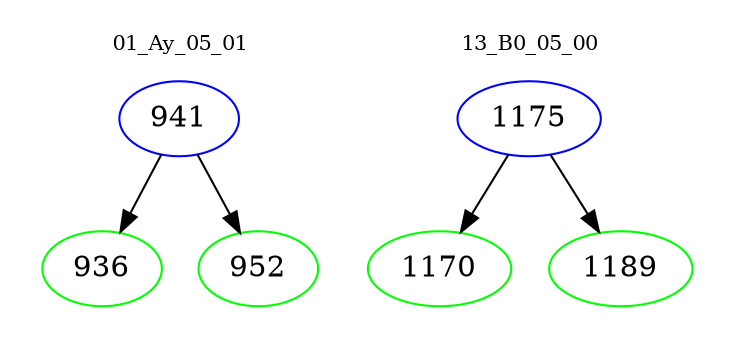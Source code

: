 digraph{
subgraph cluster_0 {
color = white
label = "01_Ay_05_01";
fontsize=10;
T0_941 [label="941", color="blue"]
T0_941 -> T0_936 [color="black"]
T0_936 [label="936", color="green"]
T0_941 -> T0_952 [color="black"]
T0_952 [label="952", color="green"]
}
subgraph cluster_1 {
color = white
label = "13_B0_05_00";
fontsize=10;
T1_1175 [label="1175", color="blue"]
T1_1175 -> T1_1170 [color="black"]
T1_1170 [label="1170", color="green"]
T1_1175 -> T1_1189 [color="black"]
T1_1189 [label="1189", color="green"]
}
}
